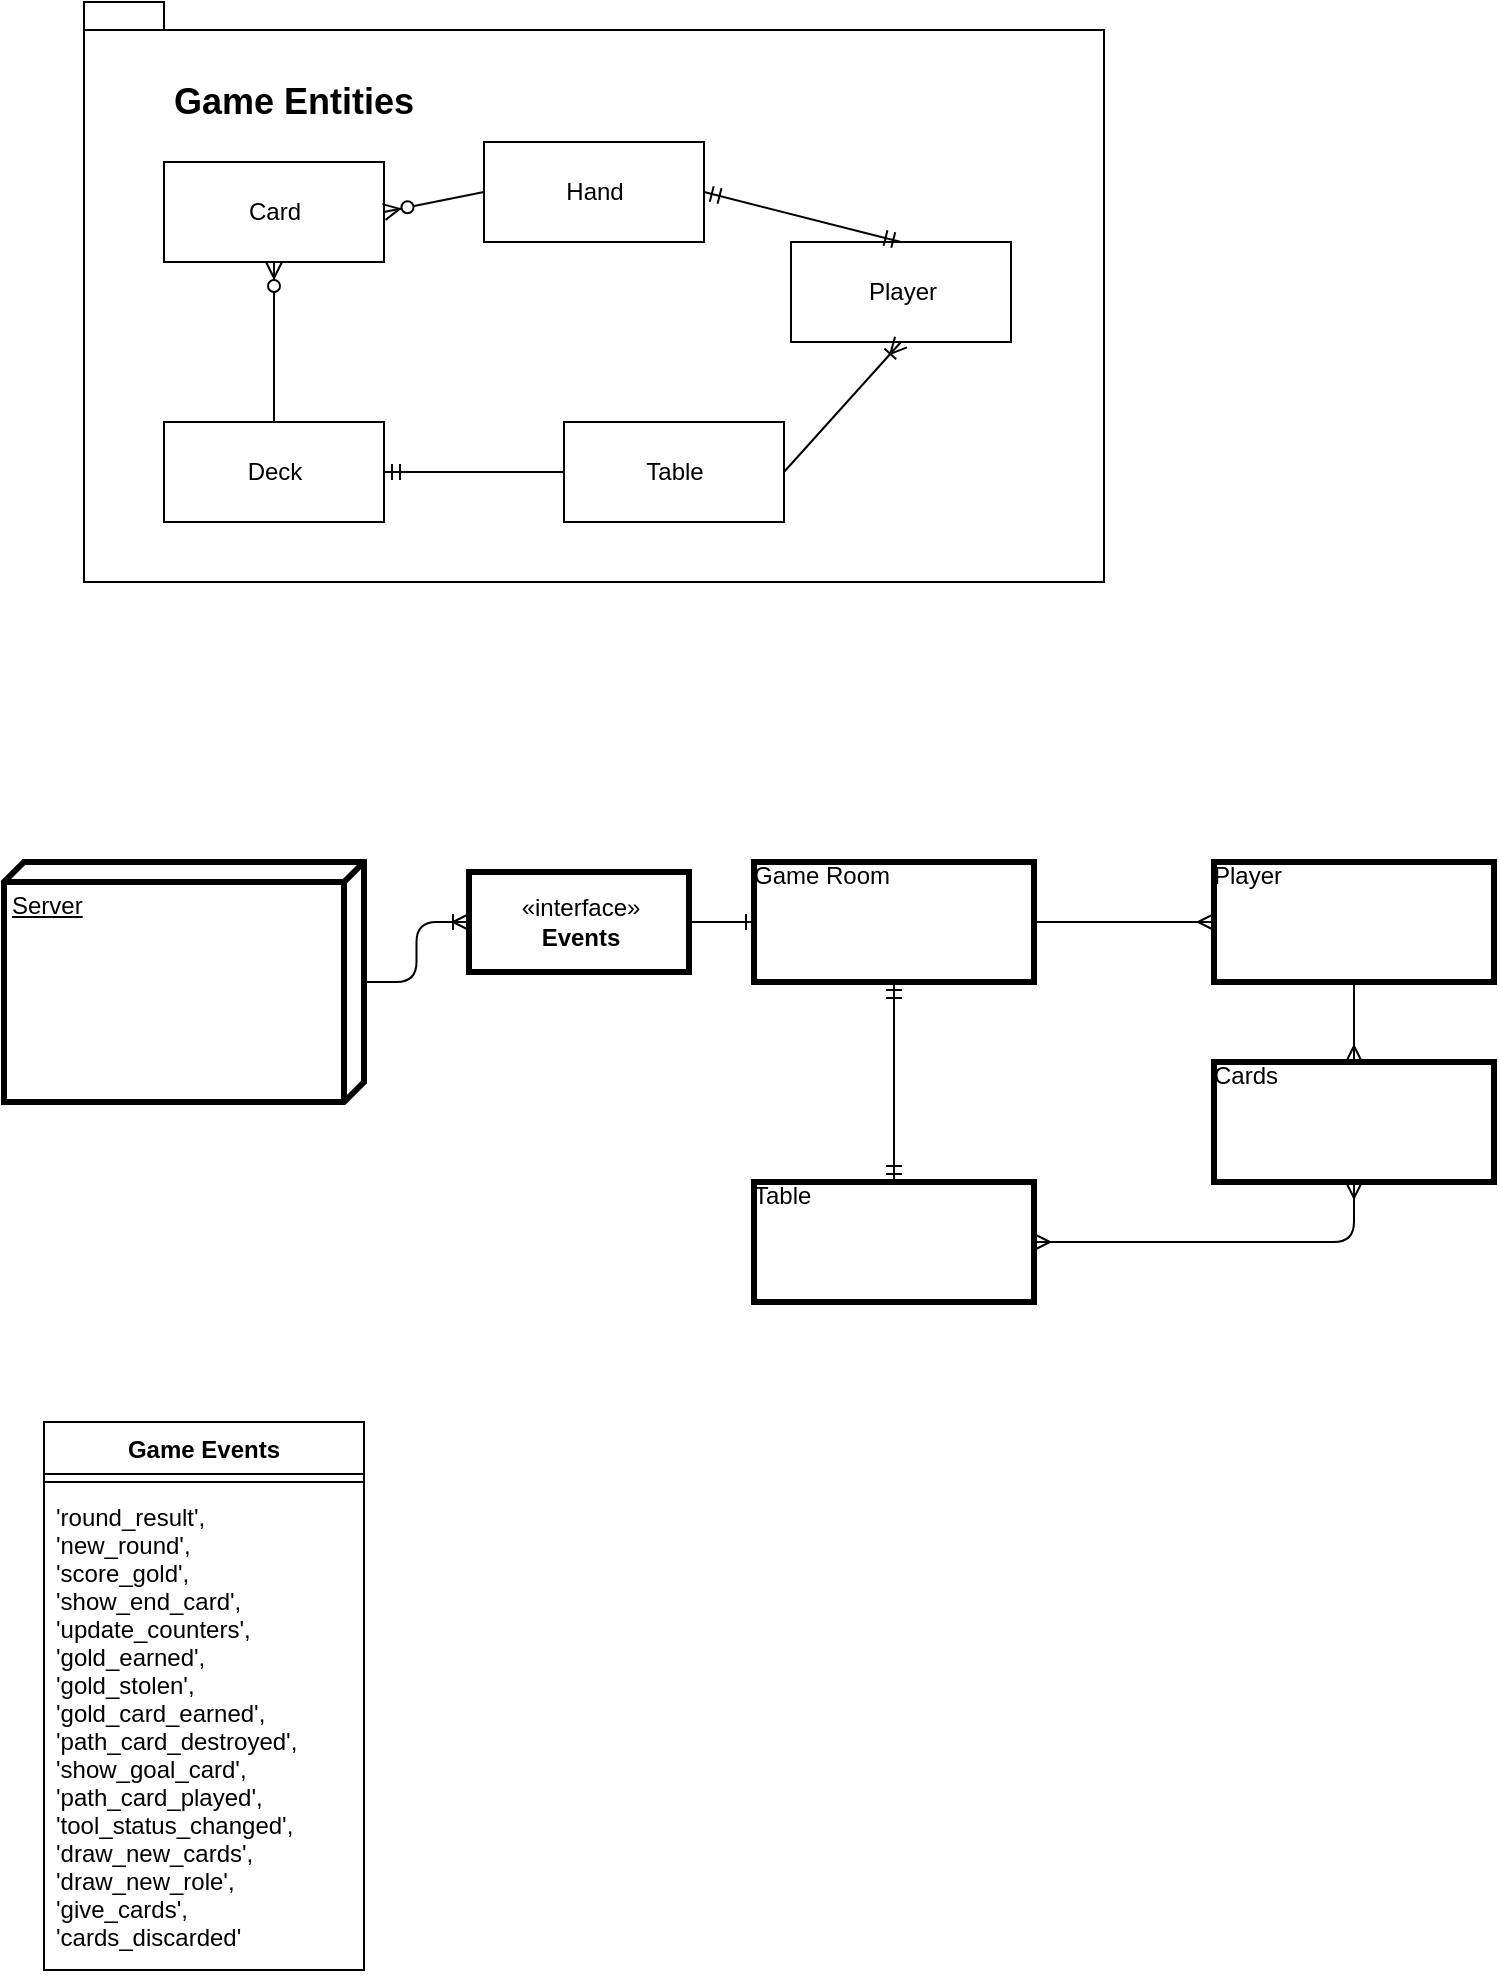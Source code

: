 <mxfile version="10.0.8" type="trello"><diagram id="7kj_oR7sZiWpqBDi6DNy" name="Page-1"><mxGraphModel dx="1402" dy="733" grid="1" gridSize="10" guides="1" tooltips="1" connect="1" arrows="1" fold="1" page="1" pageScale="1" pageWidth="827" pageHeight="1169" math="0" shadow="0"><root><mxCell id="0"/><mxCell id="1" parent="0"/><mxCell id="Mui3h9M1LXJyF1yGSOPS-1" value="" style="shape=folder;fontStyle=1;spacingTop=10;tabWidth=40;tabHeight=14;tabPosition=left;html=1;" parent="1" vertex="1"><mxGeometry x="60" y="90" width="510" height="290" as="geometry"/></mxCell><mxCell id="Mui3h9M1LXJyF1yGSOPS-2" value="&lt;div&gt;Card&lt;/div&gt;" style="html=1;" parent="1" vertex="1"><mxGeometry x="100" y="170" width="110" height="50" as="geometry"/></mxCell><mxCell id="Mui3h9M1LXJyF1yGSOPS-3" value="&lt;div&gt;Deck&lt;/div&gt;" style="html=1;" parent="1" vertex="1"><mxGeometry x="100" y="300" width="110" height="50" as="geometry"/></mxCell><mxCell id="Mui3h9M1LXJyF1yGSOPS-4" value="&lt;div&gt;Hand&lt;/div&gt;" style="html=1;" parent="1" vertex="1"><mxGeometry x="260" y="160" width="110" height="50" as="geometry"/></mxCell><mxCell id="Mui3h9M1LXJyF1yGSOPS-5" value="Table" style="html=1;" parent="1" vertex="1"><mxGeometry x="300" y="300" width="110" height="50" as="geometry"/></mxCell><mxCell id="Mui3h9M1LXJyF1yGSOPS-6" value="&lt;div&gt;Player&lt;/div&gt;" style="html=1;" parent="1" vertex="1"><mxGeometry x="413.5" y="210" width="110" height="50" as="geometry"/></mxCell><mxCell id="Mui3h9M1LXJyF1yGSOPS-13" value="" style="fontSize=12;html=1;endArrow=ERzeroToMany;entryX=0.5;entryY=1;exitX=0.5;exitY=0;endFill=1;" parent="1" source="Mui3h9M1LXJyF1yGSOPS-3" target="Mui3h9M1LXJyF1yGSOPS-2" edge="1"><mxGeometry width="100" height="100" relative="1" as="geometry"><mxPoint x="210" y="500" as="sourcePoint"/><mxPoint x="30" y="500" as="targetPoint"/></mxGeometry></mxCell><mxCell id="Mui3h9M1LXJyF1yGSOPS-14" value="" style="fontSize=12;html=1;endArrow=ERmandOne;strokeColor=#000000;exitX=0;exitY=0.5;entryX=1;entryY=0.5;" parent="1" source="Mui3h9M1LXJyF1yGSOPS-5" target="Mui3h9M1LXJyF1yGSOPS-3" edge="1"><mxGeometry width="100" height="100" relative="1" as="geometry"><mxPoint x="230" y="490" as="sourcePoint"/><mxPoint x="-100" y="510" as="targetPoint"/></mxGeometry></mxCell><mxCell id="Mui3h9M1LXJyF1yGSOPS-15" value="" style="fontSize=12;html=1;endArrow=ERoneToMany;strokeColor=#000000;entryX=0.5;entryY=1;exitX=1;exitY=0.5;" parent="1" source="Mui3h9M1LXJyF1yGSOPS-5" target="Mui3h9M1LXJyF1yGSOPS-6" edge="1"><mxGeometry width="100" height="100" relative="1" as="geometry"><mxPoint x="20" y="500" as="sourcePoint"/><mxPoint x="120" y="400" as="targetPoint"/></mxGeometry></mxCell><mxCell id="Mui3h9M1LXJyF1yGSOPS-16" value="" style="fontSize=12;html=1;endArrow=ERmandOne;startArrow=ERmandOne;strokeColor=#000000;entryX=0.5;entryY=0;exitX=1;exitY=0.5;" parent="1" source="Mui3h9M1LXJyF1yGSOPS-4" target="Mui3h9M1LXJyF1yGSOPS-6" edge="1"><mxGeometry width="100" height="100" relative="1" as="geometry"><mxPoint x="20" y="500" as="sourcePoint"/><mxPoint x="120" y="400" as="targetPoint"/></mxGeometry></mxCell><mxCell id="Mui3h9M1LXJyF1yGSOPS-17" value="" style="fontSize=12;html=1;endArrow=ERzeroToMany;strokeColor=#000000;exitX=0;exitY=0.5;entryX=1;entryY=0.5;endFill=1;" parent="1" source="Mui3h9M1LXJyF1yGSOPS-4" target="Mui3h9M1LXJyF1yGSOPS-2" edge="1"><mxGeometry width="100" height="100" relative="1" as="geometry"><mxPoint x="120" y="400" as="sourcePoint"/><mxPoint x="20" y="500" as="targetPoint"/></mxGeometry></mxCell><mxCell id="oO7pR4VuO29yc6QDHAeP-1" value="&lt;div style=&quot;font-size: 18px&quot;&gt;&lt;span&gt;&lt;font style=&quot;font-size: 18px&quot;&gt;Game Entities&lt;/font&gt;&lt;/span&gt;&lt;/div&gt;" style="text;html=1;strokeColor=none;fillColor=none;align=center;verticalAlign=middle;whiteSpace=wrap;rounded=0;strokeWidth=3;fontStyle=1" parent="1" vertex="1"><mxGeometry x="100" y="130" width="130" height="20" as="geometry"/></mxCell><mxCell id="oO7pR4VuO29yc6QDHAeP-2" value="Server" style="verticalAlign=top;align=left;spacingTop=8;spacingLeft=2;spacingRight=12;shape=cube;size=10;direction=south;fontStyle=4;html=1;strokeWidth=3;" parent="1" vertex="1"><mxGeometry x="20" y="520" width="180" height="120" as="geometry"/></mxCell><mxCell id="oO7pR4VuO29yc6QDHAeP-3" value="&lt;div&gt;Game Room&lt;/div&gt;&lt;div&gt;&lt;br&gt;&lt;/div&gt;" style="verticalAlign=top;align=left;overflow=fill;fontSize=12;fontFamily=Helvetica;html=1;strokeWidth=3;" parent="1" vertex="1"><mxGeometry x="395" y="520" width="140" height="60" as="geometry"/></mxCell><mxCell id="oO7pR4VuO29yc6QDHAeP-4" value="Player" style="verticalAlign=top;align=left;overflow=fill;fontSize=12;fontFamily=Helvetica;html=1;strokeWidth=3;" parent="1" vertex="1"><mxGeometry x="625" y="520" width="140" height="60" as="geometry"/></mxCell><mxCell id="oO7pR4VuO29yc6QDHAeP-5" value="Cards" style="verticalAlign=top;align=left;overflow=fill;fontSize=12;fontFamily=Helvetica;html=1;strokeWidth=3;" parent="1" vertex="1"><mxGeometry x="625" y="620" width="140" height="60" as="geometry"/></mxCell><mxCell id="oO7pR4VuO29yc6QDHAeP-6" value="&lt;div&gt;Table&lt;/div&gt;&lt;div&gt;&lt;br&gt;&lt;/div&gt;" style="verticalAlign=top;align=left;overflow=fill;fontSize=12;fontFamily=Helvetica;html=1;strokeWidth=3;" parent="1" vertex="1"><mxGeometry x="395" y="680" width="140" height="60" as="geometry"/></mxCell><mxCell id="oO7pR4VuO29yc6QDHAeP-9" value="" style="fontSize=12;html=1;endArrow=ERmandOne;startArrow=ERmandOne;entryX=0.5;entryY=1;" parent="1" source="oO7pR4VuO29yc6QDHAeP-6" target="oO7pR4VuO29yc6QDHAeP-3" edge="1"><mxGeometry width="100" height="100" relative="1" as="geometry"><mxPoint x="330" y="710" as="sourcePoint"/><mxPoint x="430" y="610" as="targetPoint"/></mxGeometry></mxCell><mxCell id="oO7pR4VuO29yc6QDHAeP-11" value="" style="fontSize=12;html=1;endArrow=ERmany;startArrow=ERmany;entryX=0.5;entryY=1;exitX=1;exitY=0.5;edgeStyle=orthogonalEdgeStyle;" parent="1" source="oO7pR4VuO29yc6QDHAeP-6" target="oO7pR4VuO29yc6QDHAeP-5" edge="1"><mxGeometry width="100" height="100" relative="1" as="geometry"><mxPoint x="545" y="545" as="sourcePoint"/><mxPoint x="635" y="545" as="targetPoint"/></mxGeometry></mxCell><mxCell id="oO7pR4VuO29yc6QDHAeP-12" value="" style="fontSize=12;html=1;endArrow=ERmany;exitX=0.5;exitY=1;" parent="1" source="oO7pR4VuO29yc6QDHAeP-4" target="oO7pR4VuO29yc6QDHAeP-5" edge="1"><mxGeometry width="100" height="100" relative="1" as="geometry"><mxPoint x="40" y="860" as="sourcePoint"/><mxPoint x="140" y="760" as="targetPoint"/></mxGeometry></mxCell><mxCell id="oO7pR4VuO29yc6QDHAeP-13" value="«interface»&lt;br&gt;&lt;div&gt;&lt;b&gt;Events&lt;/b&gt;&lt;/div&gt;" style="html=1;strokeWidth=3;" parent="1" vertex="1"><mxGeometry x="252.5" y="525" width="110" height="50" as="geometry"/></mxCell><mxCell id="oO7pR4VuO29yc6QDHAeP-16" value="" style="fontSize=12;html=1;endArrow=ERone;endFill=1;exitX=1;exitY=0.5;" parent="1" source="oO7pR4VuO29yc6QDHAeP-13" target="oO7pR4VuO29yc6QDHAeP-3" edge="1"><mxGeometry width="100" height="100" relative="1" as="geometry"><mxPoint x="40" y="860" as="sourcePoint"/><mxPoint x="140" y="760" as="targetPoint"/></mxGeometry></mxCell><mxCell id="oO7pR4VuO29yc6QDHAeP-17" value="" style="edgeStyle=orthogonalEdgeStyle;fontSize=12;html=1;endArrow=ERoneToMany;exitX=0.5;exitY=0;" parent="1" source="oO7pR4VuO29yc6QDHAeP-2" target="oO7pR4VuO29yc6QDHAeP-13" edge="1"><mxGeometry width="100" height="100" relative="1" as="geometry"><mxPoint x="20" y="860" as="sourcePoint"/><mxPoint x="120" y="760" as="targetPoint"/></mxGeometry></mxCell><mxCell id="StFCKM8dhBMpNR07dOUx-1" value="Game Events" style="swimlane;fontStyle=1;align=center;verticalAlign=top;childLayout=stackLayout;horizontal=1;startSize=26;horizontalStack=0;resizeParent=1;resizeParentMax=0;resizeLast=0;collapsible=1;marginBottom=0;" parent="1" vertex="1"><mxGeometry x="40" y="800" width="160" height="274" as="geometry"/></mxCell><mxCell id="StFCKM8dhBMpNR07dOUx-3" value="" style="line;strokeWidth=1;fillColor=none;align=left;verticalAlign=middle;spacingTop=-1;spacingLeft=3;spacingRight=3;rotatable=0;labelPosition=right;points=[];portConstraint=eastwest;" parent="StFCKM8dhBMpNR07dOUx-1" vertex="1"><mxGeometry y="26" width="160" height="8" as="geometry"/></mxCell><mxCell id="StFCKM8dhBMpNR07dOUx-4" value="'round_result',&#xA;'new_round',&#xA;'score_gold',&#xA;'show_end_card',&#xA;'update_counters',&#xA;'gold_earned',&#xA;'gold_stolen',&#xA;'gold_card_earned',&#xA;'path_card_destroyed',&#xA;'show_goal_card',&#xA;'path_card_played',&#xA;'tool_status_changed',&#xA;'draw_new_cards',&#xA;'draw_new_role',&#xA;'give_cards',&#xA;'cards_discarded'" style="text;strokeColor=none;fillColor=none;align=left;verticalAlign=top;spacingLeft=4;spacingRight=4;overflow=hidden;rotatable=0;points=[[0,0.5],[1,0.5]];portConstraint=eastwest;" parent="StFCKM8dhBMpNR07dOUx-1" vertex="1"><mxGeometry y="34" width="160" height="240" as="geometry"/></mxCell><mxCell id="UnAZyAYwt5zD1IVlRK66-1" value="" style="fontSize=12;html=1;endArrow=ERmany;exitX=1;exitY=0.5;entryX=0;entryY=0.5;" edge="1" parent="1" source="oO7pR4VuO29yc6QDHAeP-3" target="oO7pR4VuO29yc6QDHAeP-4"><mxGeometry width="100" height="100" relative="1" as="geometry"><mxPoint x="705" y="590" as="sourcePoint"/><mxPoint x="705" y="630" as="targetPoint"/></mxGeometry></mxCell></root></mxGraphModel></diagram></mxfile>